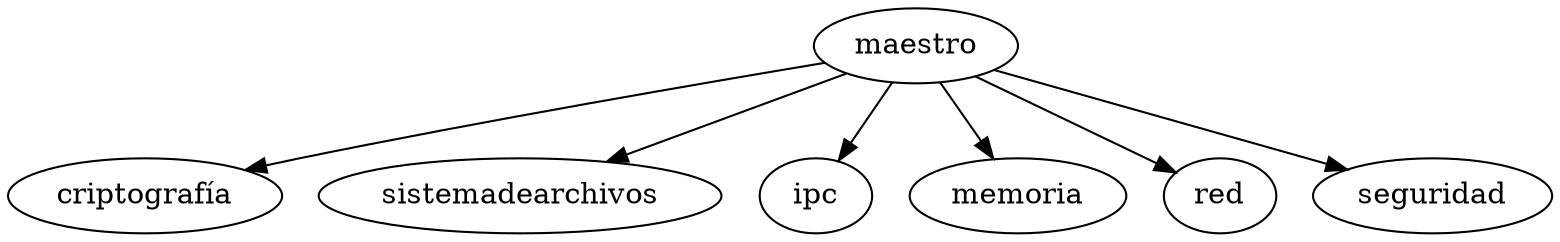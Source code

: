 digraph feature_branches {
	maestro -> criptografía;
	maestro -> sistemadearchivos;
	maestro -> ipc;
	maestro -> memoria;
	maestro -> red;
	maestro -> seguridad;
}
